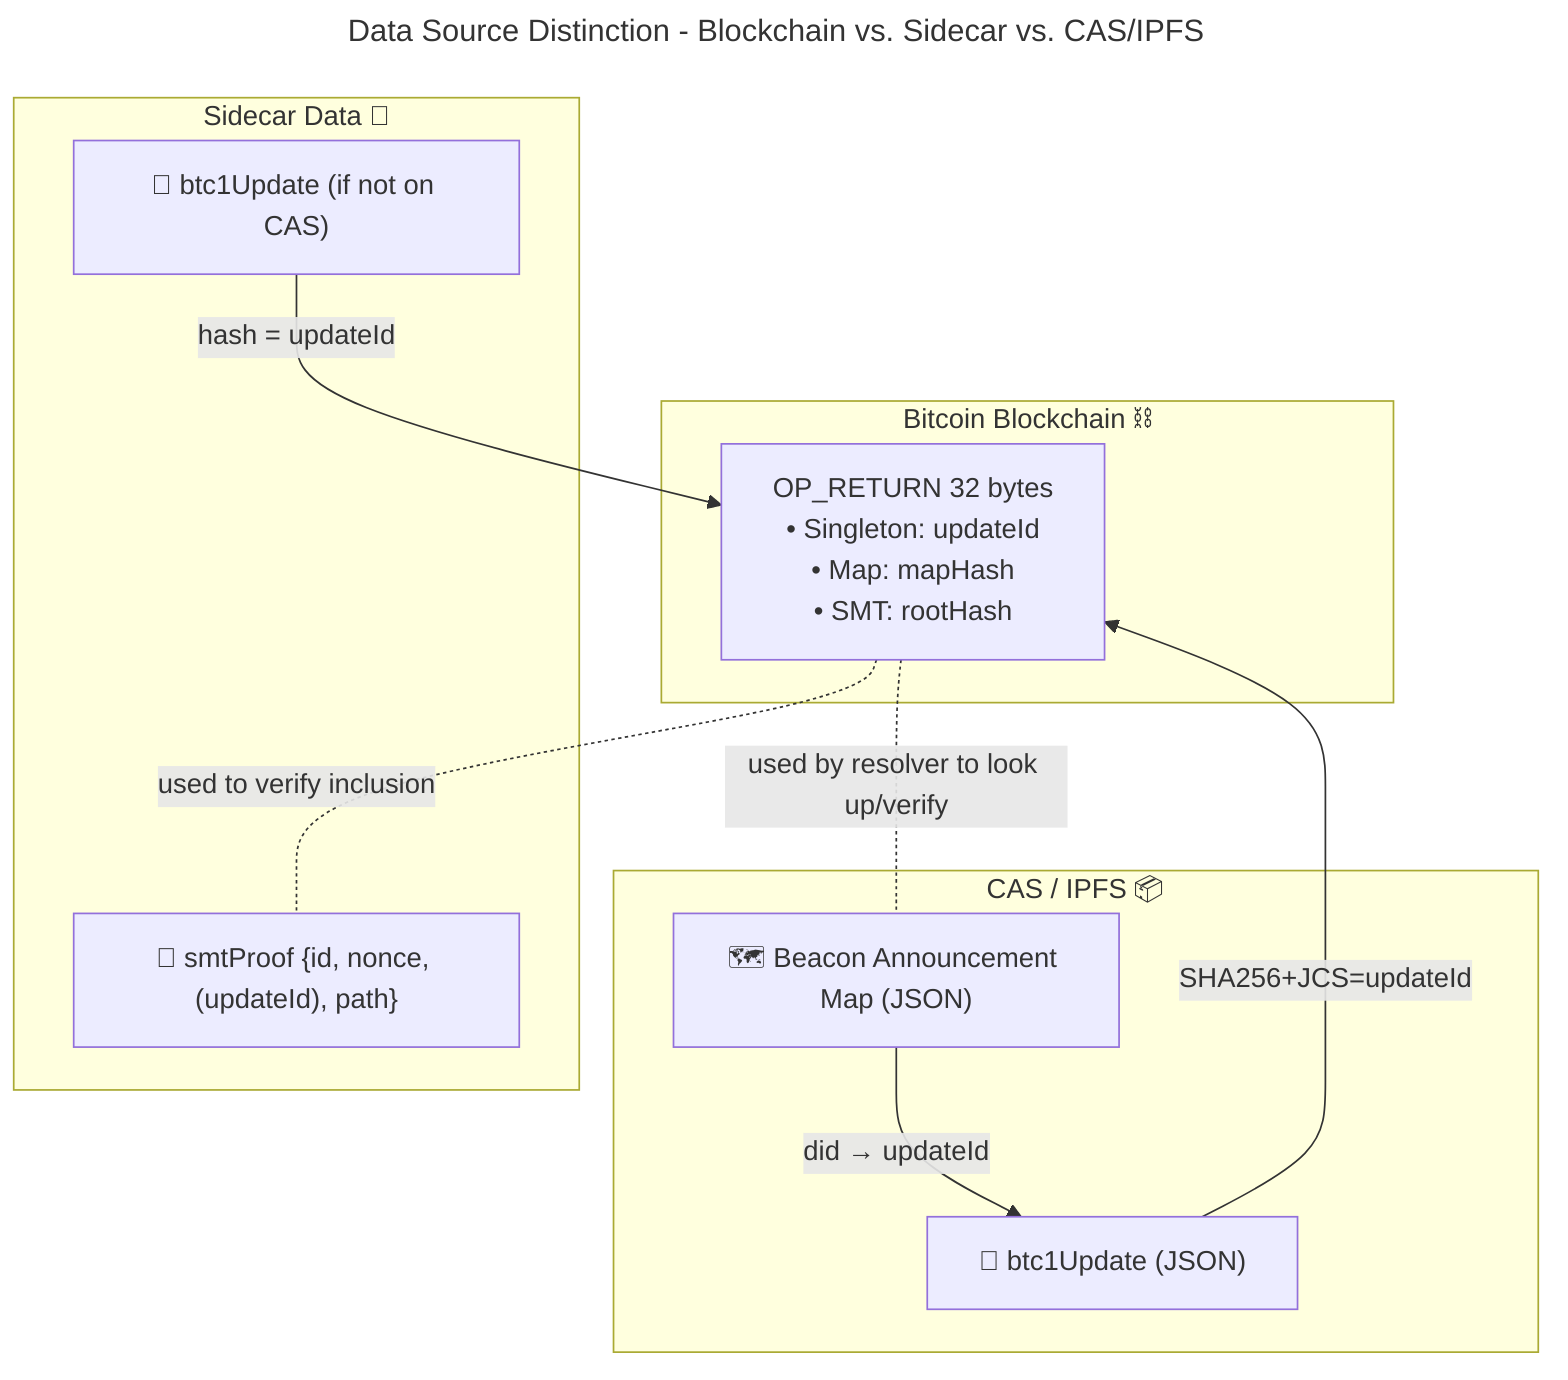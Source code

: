 ---
title: "Data Source Distinction - Blockchain vs. Sidecar vs. CAS/IPFS"
---

flowchart TB
    subgraph On_Chain[Bitcoin Blockchain ⛓]
      OP32[OP_RETURN 32 bytes<br/>• Singleton: updateId<br/>• Map: mapHash<br/>• SMT: rootHash]
    end

    subgraph Off_Chain_Public["CAS / IPFS 📦"]
      MAP["🗺 Beacon Announcement Map (JSON)"]
      UPD["🧾 btc1Update (JSON)"]
    end

    subgraph Off_Chain_Private[Sidecar Data 🧳]
      PROOF["🌲 smtProof {id, nonce, (updateId), path}"]
      DOCS["🧾 btc1Update (if not on CAS)"]
    end

    OP32 -. used by resolver to look up/verify .- MAP
    OP32 -. used to verify inclusion .- PROOF
    MAP -->|did → updateId| UPD
    DOCS -->|hash = updateId| OP32
    UPD -->|SHA256+JCS=updateId| OP32